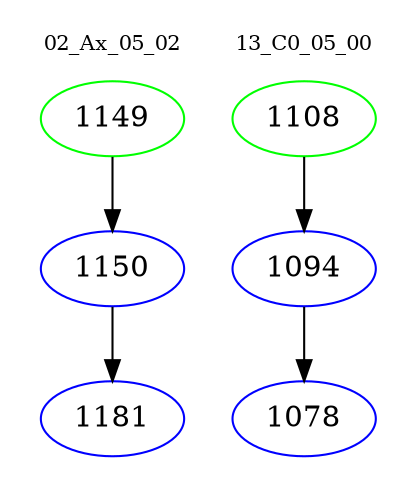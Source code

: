 digraph{
subgraph cluster_0 {
color = white
label = "02_Ax_05_02";
fontsize=10;
T0_1149 [label="1149", color="green"]
T0_1149 -> T0_1150 [color="black"]
T0_1150 [label="1150", color="blue"]
T0_1150 -> T0_1181 [color="black"]
T0_1181 [label="1181", color="blue"]
}
subgraph cluster_1 {
color = white
label = "13_C0_05_00";
fontsize=10;
T1_1108 [label="1108", color="green"]
T1_1108 -> T1_1094 [color="black"]
T1_1094 [label="1094", color="blue"]
T1_1094 -> T1_1078 [color="black"]
T1_1078 [label="1078", color="blue"]
}
}
